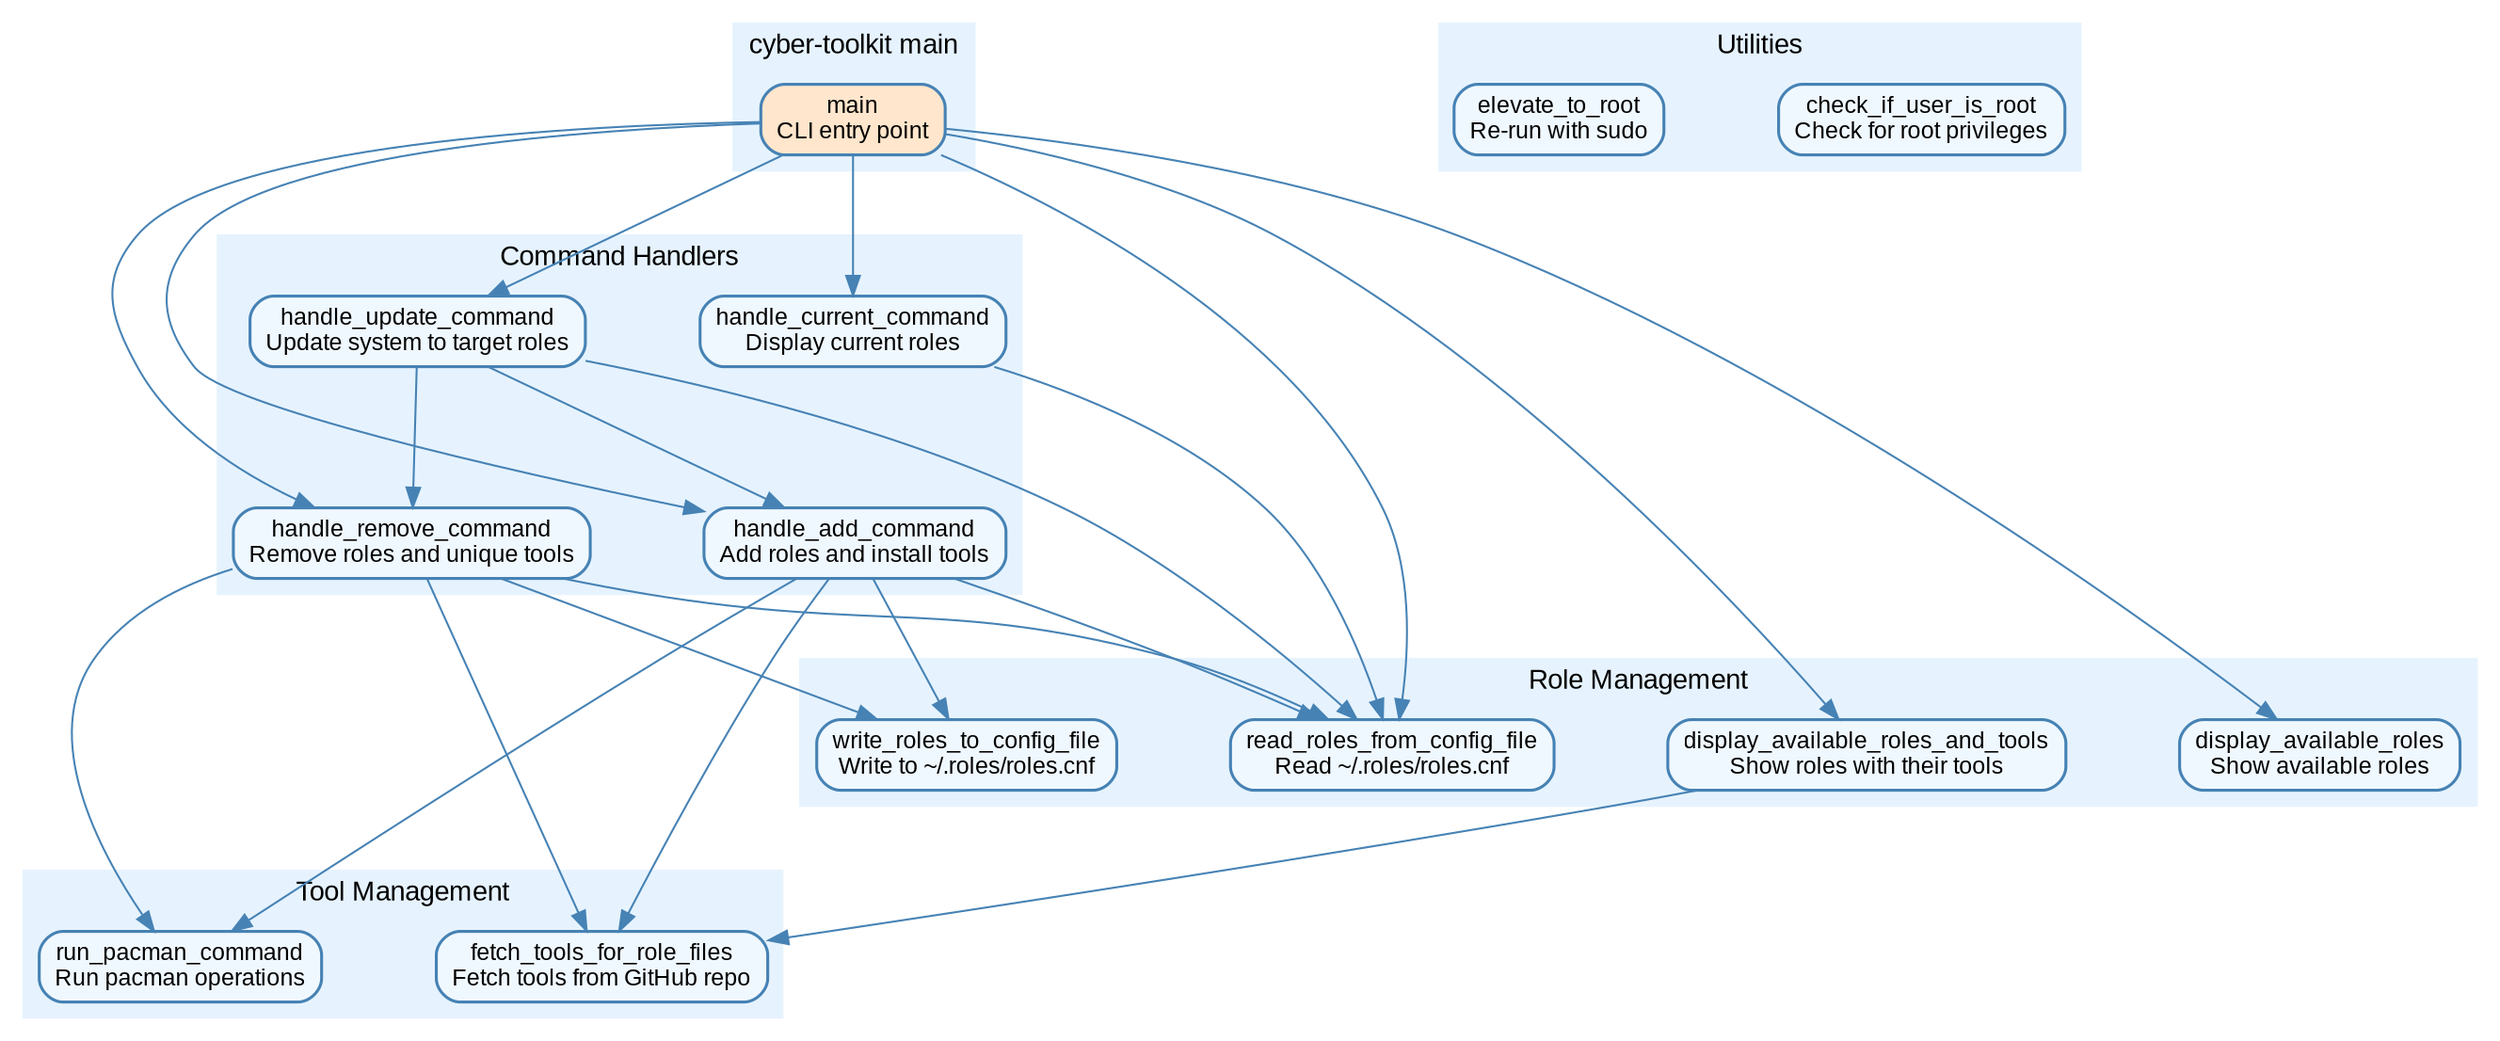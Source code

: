 digraph cyber_toolkit {
  // Graph styling
  graph [fontname="Arial", fontsize=14, rankdir=TB, splines=true, overlap=false, nodesep=0.8, ranksep=1.0];
  node [fontname="Arial", fontsize=12, shape=box, style="rounded,filled", fillcolor="#f0f8ff", color="#4682b4", penwidth=1.5];
  edge [fontname="Arial", fontsize=10, color="#4682b4", penwidth=1.0];

  // Main cluster for the application
  subgraph cluster_main {
    label="cyber-toolkit main";
    style=filled;
    color="#e6f3ff";
    fillcolor="#e6f3ff";
    
    // Main entry point
    main [label="main\nCLI entry point", fillcolor="#ffe6cc"];
  }

  // Command handler cluster
  subgraph cluster_command_handlers {
    label="Command Handlers";
    style=filled;
    color="#e6f3ff";
    fillcolor="#e6f3ff";
    
    handle_add_command [label="handle_add_command\nAdd roles and install tools"];
    handle_update_command [label="handle_update_command\nUpdate system to target roles"];
    handle_remove_command [label="handle_remove_command\nRemove roles and unique tools"];
    handle_current_command [label="handle_current_command\nDisplay current roles"];
  }

  // Role management cluster
  subgraph cluster_role_management {
    label="Role Management";
    style=filled;
    color="#e6f3ff";
    fillcolor="#e6f3ff";
    
    display_available_roles [label="display_available_roles\nShow available roles"];
    display_available_roles_and_tools [label="display_available_roles_and_tools\nShow roles with their tools"];
    read_roles_from_config_file [label="read_roles_from_config_file\nRead ~/.roles/roles.cnf"];
    write_roles_to_config_file [label="write_roles_to_config_file\nWrite to ~/.roles/roles.cnf"];
  }

  // Tool management cluster
  subgraph cluster_tool_management {
    label="Tool Management";
    style=filled;
    color="#e6f3ff";
    fillcolor="#e6f3ff";
    
    fetch_tools_for_role_files [label="fetch_tools_for_role_files\nFetch tools from GitHub repo"];
    run_pacman_command [label="run_pacman_command\nRun pacman operations"];
  }

  // Utility functions cluster
  subgraph cluster_utilities {
    label="Utilities";
    style=filled;
    color="#e6f3ff";
    fillcolor="#e6f3ff";
    
    check_if_user_is_root [label="check_if_user_is_root\nCheck for root privileges"];
    elevate_to_root [label="elevate_to_root\nRe-run with sudo"];
  }

  // Main function relationships
  main -> display_available_roles;
  main -> display_available_roles_and_tools;
  main -> read_roles_from_config_file;
  main -> handle_add_command;
  main -> handle_update_command;
  main -> handle_remove_command;
  main -> handle_current_command;

  // Command handler relationships
  handle_update_command -> handle_add_command;
  handle_update_command -> handle_remove_command;
  handle_update_command -> read_roles_from_config_file;
  
  handle_add_command -> read_roles_from_config_file;
  handle_add_command -> write_roles_to_config_file;
  handle_add_command -> fetch_tools_for_role_files;
  handle_add_command -> run_pacman_command;
  
  handle_remove_command -> read_roles_from_config_file;
  handle_remove_command -> write_roles_to_config_file;
  handle_remove_command -> fetch_tools_for_role_files;
  handle_remove_command -> run_pacman_command;
  
  handle_current_command -> read_roles_from_config_file;

  // Role management relationships
  display_available_roles_and_tools -> fetch_tools_for_role_files;
  
  // Tool management relationships
  // (These are covered by the command handlers)
}

